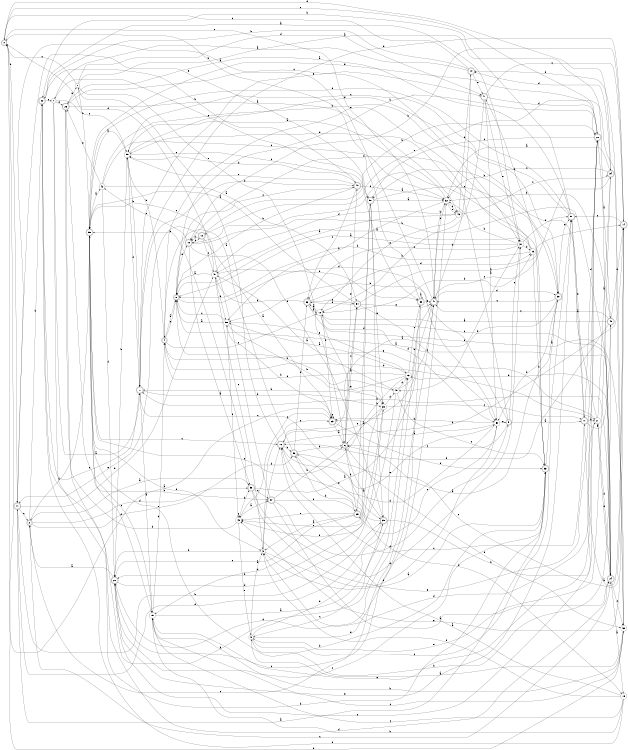 digraph n48_9 {
__start0 [label="" shape="none"];

rankdir=LR;
size="8,5";

s0 [style="rounded,filled", color="black", fillcolor="white" shape="doublecircle", label="0"];
s1 [style="filled", color="black", fillcolor="white" shape="circle", label="1"];
s2 [style="rounded,filled", color="black", fillcolor="white" shape="doublecircle", label="2"];
s3 [style="filled", color="black", fillcolor="white" shape="circle", label="3"];
s4 [style="rounded,filled", color="black", fillcolor="white" shape="doublecircle", label="4"];
s5 [style="rounded,filled", color="black", fillcolor="white" shape="doublecircle", label="5"];
s6 [style="rounded,filled", color="black", fillcolor="white" shape="doublecircle", label="6"];
s7 [style="filled", color="black", fillcolor="white" shape="circle", label="7"];
s8 [style="rounded,filled", color="black", fillcolor="white" shape="doublecircle", label="8"];
s9 [style="filled", color="black", fillcolor="white" shape="circle", label="9"];
s10 [style="filled", color="black", fillcolor="white" shape="circle", label="10"];
s11 [style="rounded,filled", color="black", fillcolor="white" shape="doublecircle", label="11"];
s12 [style="rounded,filled", color="black", fillcolor="white" shape="doublecircle", label="12"];
s13 [style="filled", color="black", fillcolor="white" shape="circle", label="13"];
s14 [style="rounded,filled", color="black", fillcolor="white" shape="doublecircle", label="14"];
s15 [style="filled", color="black", fillcolor="white" shape="circle", label="15"];
s16 [style="rounded,filled", color="black", fillcolor="white" shape="doublecircle", label="16"];
s17 [style="rounded,filled", color="black", fillcolor="white" shape="doublecircle", label="17"];
s18 [style="rounded,filled", color="black", fillcolor="white" shape="doublecircle", label="18"];
s19 [style="filled", color="black", fillcolor="white" shape="circle", label="19"];
s20 [style="rounded,filled", color="black", fillcolor="white" shape="doublecircle", label="20"];
s21 [style="filled", color="black", fillcolor="white" shape="circle", label="21"];
s22 [style="rounded,filled", color="black", fillcolor="white" shape="doublecircle", label="22"];
s23 [style="rounded,filled", color="black", fillcolor="white" shape="doublecircle", label="23"];
s24 [style="rounded,filled", color="black", fillcolor="white" shape="doublecircle", label="24"];
s25 [style="rounded,filled", color="black", fillcolor="white" shape="doublecircle", label="25"];
s26 [style="rounded,filled", color="black", fillcolor="white" shape="doublecircle", label="26"];
s27 [style="rounded,filled", color="black", fillcolor="white" shape="doublecircle", label="27"];
s28 [style="rounded,filled", color="black", fillcolor="white" shape="doublecircle", label="28"];
s29 [style="filled", color="black", fillcolor="white" shape="circle", label="29"];
s30 [style="rounded,filled", color="black", fillcolor="white" shape="doublecircle", label="30"];
s31 [style="filled", color="black", fillcolor="white" shape="circle", label="31"];
s32 [style="filled", color="black", fillcolor="white" shape="circle", label="32"];
s33 [style="rounded,filled", color="black", fillcolor="white" shape="doublecircle", label="33"];
s34 [style="rounded,filled", color="black", fillcolor="white" shape="doublecircle", label="34"];
s35 [style="rounded,filled", color="black", fillcolor="white" shape="doublecircle", label="35"];
s36 [style="rounded,filled", color="black", fillcolor="white" shape="doublecircle", label="36"];
s37 [style="rounded,filled", color="black", fillcolor="white" shape="doublecircle", label="37"];
s38 [style="rounded,filled", color="black", fillcolor="white" shape="doublecircle", label="38"];
s39 [style="filled", color="black", fillcolor="white" shape="circle", label="39"];
s40 [style="rounded,filled", color="black", fillcolor="white" shape="doublecircle", label="40"];
s41 [style="rounded,filled", color="black", fillcolor="white" shape="doublecircle", label="41"];
s42 [style="filled", color="black", fillcolor="white" shape="circle", label="42"];
s43 [style="filled", color="black", fillcolor="white" shape="circle", label="43"];
s44 [style="rounded,filled", color="black", fillcolor="white" shape="doublecircle", label="44"];
s45 [style="rounded,filled", color="black", fillcolor="white" shape="doublecircle", label="45"];
s46 [style="filled", color="black", fillcolor="white" shape="circle", label="46"];
s47 [style="rounded,filled", color="black", fillcolor="white" shape="doublecircle", label="47"];
s48 [style="filled", color="black", fillcolor="white" shape="circle", label="48"];
s49 [style="filled", color="black", fillcolor="white" shape="circle", label="49"];
s50 [style="filled", color="black", fillcolor="white" shape="circle", label="50"];
s51 [style="rounded,filled", color="black", fillcolor="white" shape="doublecircle", label="51"];
s52 [style="filled", color="black", fillcolor="white" shape="circle", label="52"];
s53 [style="rounded,filled", color="black", fillcolor="white" shape="doublecircle", label="53"];
s54 [style="rounded,filled", color="black", fillcolor="white" shape="doublecircle", label="54"];
s55 [style="rounded,filled", color="black", fillcolor="white" shape="doublecircle", label="55"];
s56 [style="rounded,filled", color="black", fillcolor="white" shape="doublecircle", label="56"];
s57 [style="rounded,filled", color="black", fillcolor="white" shape="doublecircle", label="57"];
s58 [style="filled", color="black", fillcolor="white" shape="circle", label="58"];
s59 [style="filled", color="black", fillcolor="white" shape="circle", label="59"];
s0 -> s23 [label="a"];
s0 -> s11 [label="b"];
s0 -> s28 [label="c"];
s0 -> s34 [label="d"];
s0 -> s47 [label="e"];
s1 -> s24 [label="a"];
s1 -> s55 [label="b"];
s1 -> s0 [label="c"];
s1 -> s41 [label="d"];
s1 -> s6 [label="e"];
s2 -> s36 [label="a"];
s2 -> s22 [label="b"];
s2 -> s24 [label="c"];
s2 -> s36 [label="d"];
s2 -> s56 [label="e"];
s3 -> s33 [label="a"];
s3 -> s20 [label="b"];
s3 -> s23 [label="c"];
s3 -> s16 [label="d"];
s3 -> s50 [label="e"];
s4 -> s8 [label="a"];
s4 -> s59 [label="b"];
s4 -> s10 [label="c"];
s4 -> s21 [label="d"];
s4 -> s8 [label="e"];
s5 -> s17 [label="a"];
s5 -> s58 [label="b"];
s5 -> s6 [label="c"];
s5 -> s59 [label="d"];
s5 -> s31 [label="e"];
s6 -> s54 [label="a"];
s6 -> s25 [label="b"];
s6 -> s54 [label="c"];
s6 -> s52 [label="d"];
s6 -> s40 [label="e"];
s7 -> s27 [label="a"];
s7 -> s33 [label="b"];
s7 -> s59 [label="c"];
s7 -> s26 [label="d"];
s7 -> s57 [label="e"];
s8 -> s24 [label="a"];
s8 -> s49 [label="b"];
s8 -> s40 [label="c"];
s8 -> s50 [label="d"];
s8 -> s18 [label="e"];
s9 -> s3 [label="a"];
s9 -> s45 [label="b"];
s9 -> s51 [label="c"];
s9 -> s35 [label="d"];
s9 -> s32 [label="e"];
s10 -> s53 [label="a"];
s10 -> s23 [label="b"];
s10 -> s24 [label="c"];
s10 -> s50 [label="d"];
s10 -> s39 [label="e"];
s11 -> s33 [label="a"];
s11 -> s35 [label="b"];
s11 -> s2 [label="c"];
s11 -> s48 [label="d"];
s11 -> s57 [label="e"];
s12 -> s23 [label="a"];
s12 -> s28 [label="b"];
s12 -> s48 [label="c"];
s12 -> s18 [label="d"];
s12 -> s11 [label="e"];
s13 -> s58 [label="a"];
s13 -> s27 [label="b"];
s13 -> s55 [label="c"];
s13 -> s4 [label="d"];
s13 -> s38 [label="e"];
s14 -> s17 [label="a"];
s14 -> s18 [label="b"];
s14 -> s51 [label="c"];
s14 -> s27 [label="d"];
s14 -> s43 [label="e"];
s15 -> s13 [label="a"];
s15 -> s52 [label="b"];
s15 -> s55 [label="c"];
s15 -> s4 [label="d"];
s15 -> s28 [label="e"];
s16 -> s31 [label="a"];
s16 -> s56 [label="b"];
s16 -> s1 [label="c"];
s16 -> s14 [label="d"];
s16 -> s50 [label="e"];
s17 -> s51 [label="a"];
s17 -> s21 [label="b"];
s17 -> s16 [label="c"];
s17 -> s28 [label="d"];
s17 -> s45 [label="e"];
s18 -> s36 [label="a"];
s18 -> s24 [label="b"];
s18 -> s12 [label="c"];
s18 -> s35 [label="d"];
s18 -> s42 [label="e"];
s19 -> s16 [label="a"];
s19 -> s15 [label="b"];
s19 -> s15 [label="c"];
s19 -> s22 [label="d"];
s19 -> s3 [label="e"];
s20 -> s2 [label="a"];
s20 -> s59 [label="b"];
s20 -> s47 [label="c"];
s20 -> s39 [label="d"];
s20 -> s51 [label="e"];
s21 -> s34 [label="a"];
s21 -> s57 [label="b"];
s21 -> s20 [label="c"];
s21 -> s24 [label="d"];
s21 -> s4 [label="e"];
s22 -> s31 [label="a"];
s22 -> s40 [label="b"];
s22 -> s7 [label="c"];
s22 -> s13 [label="d"];
s22 -> s27 [label="e"];
s23 -> s6 [label="a"];
s23 -> s58 [label="b"];
s23 -> s43 [label="c"];
s23 -> s33 [label="d"];
s23 -> s23 [label="e"];
s24 -> s19 [label="a"];
s24 -> s27 [label="b"];
s24 -> s52 [label="c"];
s24 -> s13 [label="d"];
s24 -> s21 [label="e"];
s25 -> s3 [label="a"];
s25 -> s56 [label="b"];
s25 -> s20 [label="c"];
s25 -> s57 [label="d"];
s25 -> s43 [label="e"];
s26 -> s46 [label="a"];
s26 -> s37 [label="b"];
s26 -> s31 [label="c"];
s26 -> s24 [label="d"];
s26 -> s1 [label="e"];
s27 -> s15 [label="a"];
s27 -> s39 [label="b"];
s27 -> s35 [label="c"];
s27 -> s40 [label="d"];
s27 -> s41 [label="e"];
s28 -> s45 [label="a"];
s28 -> s8 [label="b"];
s28 -> s57 [label="c"];
s28 -> s3 [label="d"];
s28 -> s55 [label="e"];
s29 -> s48 [label="a"];
s29 -> s33 [label="b"];
s29 -> s18 [label="c"];
s29 -> s8 [label="d"];
s29 -> s4 [label="e"];
s30 -> s6 [label="a"];
s30 -> s49 [label="b"];
s30 -> s47 [label="c"];
s30 -> s50 [label="d"];
s30 -> s51 [label="e"];
s31 -> s8 [label="a"];
s31 -> s32 [label="b"];
s31 -> s53 [label="c"];
s31 -> s29 [label="d"];
s31 -> s51 [label="e"];
s32 -> s59 [label="a"];
s32 -> s58 [label="b"];
s32 -> s46 [label="c"];
s32 -> s47 [label="d"];
s32 -> s46 [label="e"];
s33 -> s30 [label="a"];
s33 -> s41 [label="b"];
s33 -> s20 [label="c"];
s33 -> s55 [label="d"];
s33 -> s18 [label="e"];
s34 -> s32 [label="a"];
s34 -> s10 [label="b"];
s34 -> s32 [label="c"];
s34 -> s44 [label="d"];
s34 -> s9 [label="e"];
s35 -> s6 [label="a"];
s35 -> s21 [label="b"];
s35 -> s9 [label="c"];
s35 -> s11 [label="d"];
s35 -> s56 [label="e"];
s36 -> s47 [label="a"];
s36 -> s55 [label="b"];
s36 -> s37 [label="c"];
s36 -> s31 [label="d"];
s36 -> s28 [label="e"];
s37 -> s24 [label="a"];
s37 -> s6 [label="b"];
s37 -> s55 [label="c"];
s37 -> s5 [label="d"];
s37 -> s25 [label="e"];
s38 -> s38 [label="a"];
s38 -> s0 [label="b"];
s38 -> s2 [label="c"];
s38 -> s20 [label="d"];
s38 -> s47 [label="e"];
s39 -> s6 [label="a"];
s39 -> s20 [label="b"];
s39 -> s17 [label="c"];
s39 -> s49 [label="d"];
s39 -> s43 [label="e"];
s40 -> s32 [label="a"];
s40 -> s8 [label="b"];
s40 -> s53 [label="c"];
s40 -> s59 [label="d"];
s40 -> s59 [label="e"];
s41 -> s50 [label="a"];
s41 -> s10 [label="b"];
s41 -> s14 [label="c"];
s41 -> s28 [label="d"];
s41 -> s31 [label="e"];
s42 -> s54 [label="a"];
s42 -> s30 [label="b"];
s42 -> s32 [label="c"];
s42 -> s20 [label="d"];
s42 -> s26 [label="e"];
s43 -> s37 [label="a"];
s43 -> s36 [label="b"];
s43 -> s43 [label="c"];
s43 -> s26 [label="d"];
s43 -> s9 [label="e"];
s44 -> s7 [label="a"];
s44 -> s22 [label="b"];
s44 -> s0 [label="c"];
s44 -> s47 [label="d"];
s44 -> s41 [label="e"];
s45 -> s10 [label="a"];
s45 -> s32 [label="b"];
s45 -> s47 [label="c"];
s45 -> s16 [label="d"];
s45 -> s14 [label="e"];
s46 -> s8 [label="a"];
s46 -> s44 [label="b"];
s46 -> s34 [label="c"];
s46 -> s48 [label="d"];
s46 -> s10 [label="e"];
s47 -> s11 [label="a"];
s47 -> s32 [label="b"];
s47 -> s29 [label="c"];
s47 -> s30 [label="d"];
s47 -> s16 [label="e"];
s48 -> s8 [label="a"];
s48 -> s38 [label="b"];
s48 -> s3 [label="c"];
s48 -> s0 [label="d"];
s48 -> s58 [label="e"];
s49 -> s48 [label="a"];
s49 -> s47 [label="b"];
s49 -> s33 [label="c"];
s49 -> s13 [label="d"];
s49 -> s43 [label="e"];
s50 -> s23 [label="a"];
s50 -> s23 [label="b"];
s50 -> s25 [label="c"];
s50 -> s16 [label="d"];
s50 -> s5 [label="e"];
s51 -> s26 [label="a"];
s51 -> s22 [label="b"];
s51 -> s59 [label="c"];
s51 -> s55 [label="d"];
s51 -> s17 [label="e"];
s52 -> s9 [label="a"];
s52 -> s0 [label="b"];
s52 -> s15 [label="c"];
s52 -> s44 [label="d"];
s52 -> s12 [label="e"];
s53 -> s10 [label="a"];
s53 -> s48 [label="b"];
s53 -> s54 [label="c"];
s53 -> s29 [label="d"];
s53 -> s52 [label="e"];
s54 -> s55 [label="a"];
s54 -> s14 [label="b"];
s54 -> s50 [label="c"];
s54 -> s53 [label="d"];
s54 -> s47 [label="e"];
s55 -> s42 [label="a"];
s55 -> s2 [label="b"];
s55 -> s16 [label="c"];
s55 -> s15 [label="d"];
s55 -> s3 [label="e"];
s56 -> s4 [label="a"];
s56 -> s6 [label="b"];
s56 -> s14 [label="c"];
s56 -> s19 [label="d"];
s56 -> s53 [label="e"];
s57 -> s32 [label="a"];
s57 -> s35 [label="b"];
s57 -> s30 [label="c"];
s57 -> s15 [label="d"];
s57 -> s39 [label="e"];
s58 -> s8 [label="a"];
s58 -> s39 [label="b"];
s58 -> s8 [label="c"];
s58 -> s43 [label="d"];
s58 -> s13 [label="e"];
s59 -> s55 [label="a"];
s59 -> s27 [label="b"];
s59 -> s38 [label="c"];
s59 -> s27 [label="d"];
s59 -> s30 [label="e"];

}